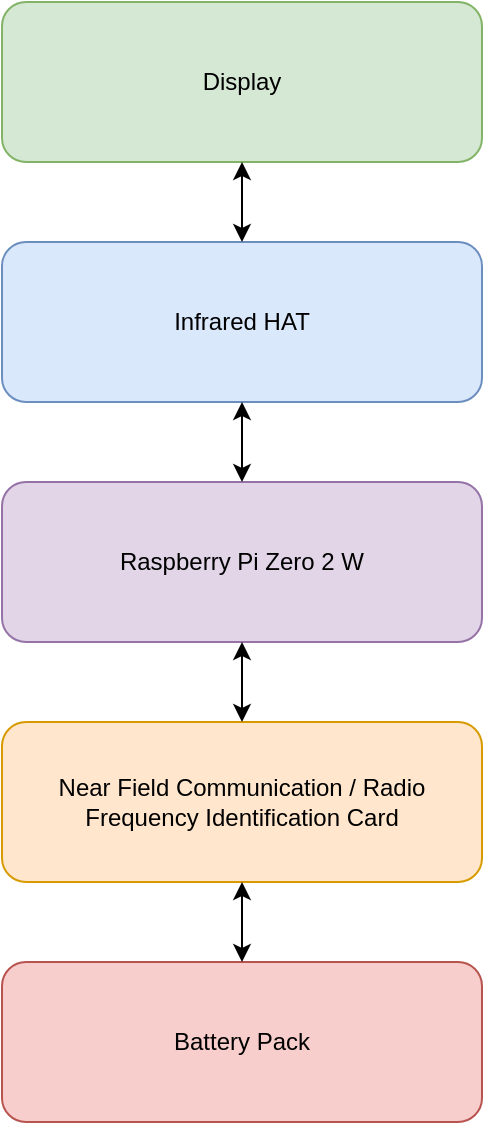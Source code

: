 <mxfile version="24.9.0">
  <diagram name="Page-1" id="XOtDf47mJ4QDmoR3YQ8d">
    <mxGraphModel dx="1434" dy="737" grid="1" gridSize="10" guides="1" tooltips="1" connect="1" arrows="1" fold="1" page="1" pageScale="1" pageWidth="850" pageHeight="1100" math="0" shadow="0">
      <root>
        <mxCell id="0" />
        <mxCell id="1" parent="0" />
        <mxCell id="2bVP7zkzep9sS2BcGDq--1" value="Display" style="rounded=1;whiteSpace=wrap;html=1;fillColor=#d5e8d4;strokeColor=#82b366;" vertex="1" parent="1">
          <mxGeometry x="305" y="270" width="240" height="80" as="geometry" />
        </mxCell>
        <mxCell id="2bVP7zkzep9sS2BcGDq--2" value="Infrared HAT" style="rounded=1;whiteSpace=wrap;html=1;fillColor=#dae8fc;strokeColor=#6c8ebf;" vertex="1" parent="1">
          <mxGeometry x="305" y="390" width="240" height="80" as="geometry" />
        </mxCell>
        <mxCell id="2bVP7zkzep9sS2BcGDq--3" value="Raspberry Pi Zero 2 W" style="rounded=1;whiteSpace=wrap;html=1;fillColor=#e1d5e7;strokeColor=#9673a6;" vertex="1" parent="1">
          <mxGeometry x="305" y="510" width="240" height="80" as="geometry" />
        </mxCell>
        <mxCell id="2bVP7zkzep9sS2BcGDq--4" value="Near Field Communication / Radio Frequency Identification Card" style="rounded=1;whiteSpace=wrap;html=1;fillColor=#ffe6cc;strokeColor=#d79b00;" vertex="1" parent="1">
          <mxGeometry x="305" y="630" width="240" height="80" as="geometry" />
        </mxCell>
        <mxCell id="2bVP7zkzep9sS2BcGDq--5" value="Battery Pack" style="rounded=1;whiteSpace=wrap;html=1;fillColor=#f8cecc;strokeColor=#b85450;" vertex="1" parent="1">
          <mxGeometry x="305" y="750" width="240" height="80" as="geometry" />
        </mxCell>
        <mxCell id="2bVP7zkzep9sS2BcGDq--6" value="" style="endArrow=classic;startArrow=classic;html=1;rounded=0;entryX=0.5;entryY=1;entryDx=0;entryDy=0;exitX=0.5;exitY=0;exitDx=0;exitDy=0;" edge="1" parent="1" source="2bVP7zkzep9sS2BcGDq--3" target="2bVP7zkzep9sS2BcGDq--2">
          <mxGeometry width="50" height="50" relative="1" as="geometry">
            <mxPoint x="375" y="600" as="sourcePoint" />
            <mxPoint x="425" y="550" as="targetPoint" />
          </mxGeometry>
        </mxCell>
        <mxCell id="2bVP7zkzep9sS2BcGDq--7" value="" style="endArrow=classic;startArrow=classic;html=1;rounded=0;entryX=0.5;entryY=1;entryDx=0;entryDy=0;exitX=0.5;exitY=0;exitDx=0;exitDy=0;" edge="1" parent="1" source="2bVP7zkzep9sS2BcGDq--2" target="2bVP7zkzep9sS2BcGDq--1">
          <mxGeometry width="50" height="50" relative="1" as="geometry">
            <mxPoint x="375" y="600" as="sourcePoint" />
            <mxPoint x="425" y="550" as="targetPoint" />
          </mxGeometry>
        </mxCell>
        <mxCell id="2bVP7zkzep9sS2BcGDq--8" value="" style="endArrow=classic;startArrow=classic;html=1;rounded=0;exitX=0.5;exitY=0;exitDx=0;exitDy=0;" edge="1" parent="1" source="2bVP7zkzep9sS2BcGDq--4">
          <mxGeometry width="50" height="50" relative="1" as="geometry">
            <mxPoint x="375" y="600" as="sourcePoint" />
            <mxPoint x="425" y="590" as="targetPoint" />
          </mxGeometry>
        </mxCell>
        <mxCell id="2bVP7zkzep9sS2BcGDq--9" value="" style="endArrow=classic;startArrow=classic;html=1;rounded=0;entryX=0.5;entryY=0;entryDx=0;entryDy=0;exitX=0.5;exitY=1;exitDx=0;exitDy=0;" edge="1" parent="1" source="2bVP7zkzep9sS2BcGDq--4" target="2bVP7zkzep9sS2BcGDq--5">
          <mxGeometry width="50" height="50" relative="1" as="geometry">
            <mxPoint x="375" y="600" as="sourcePoint" />
            <mxPoint x="425" y="550" as="targetPoint" />
          </mxGeometry>
        </mxCell>
      </root>
    </mxGraphModel>
  </diagram>
</mxfile>

